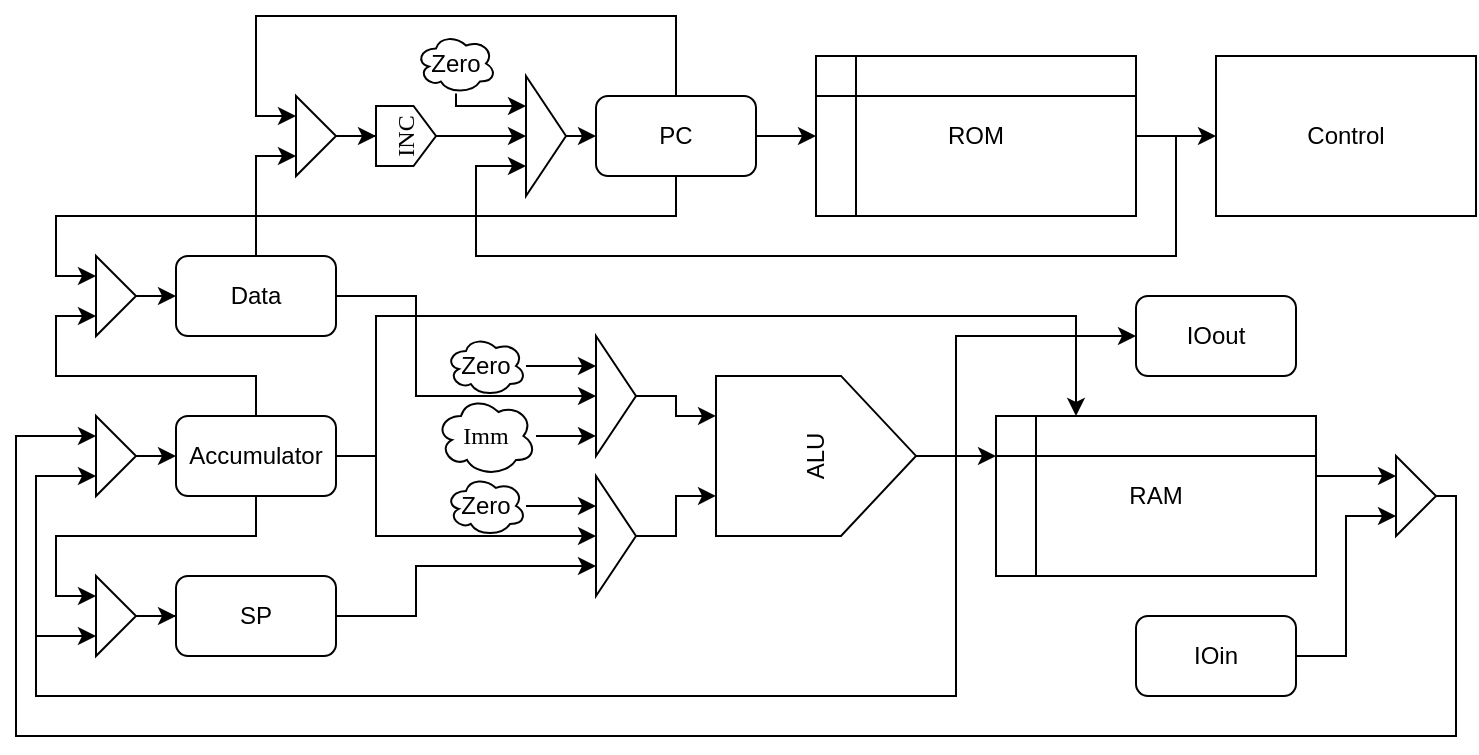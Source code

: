 <mxfile version="20.3.0" type="device"><diagram id="HqV30pevLVmH2TonIe_I" name="Page-1"><mxGraphModel dx="981" dy="597" grid="1" gridSize="10" guides="1" tooltips="1" connect="1" arrows="1" fold="1" page="1" pageScale="1" pageWidth="850" pageHeight="1100" math="0" shadow="0"><root><mxCell id="0"/><mxCell id="1" parent="0"/><mxCell id="752YyuLGHaoO56-gAmcd-1" style="edgeStyle=orthogonalEdgeStyle;rounded=0;orthogonalLoop=1;jettySize=auto;html=1;exitX=0.25;exitY=0;exitDx=0;exitDy=0;entryX=0;entryY=0.75;entryDx=0;entryDy=0;fontFamily=Helvetica;" parent="1" source="752YyuLGHaoO56-gAmcd-5" target="752YyuLGHaoO56-gAmcd-35" edge="1"><mxGeometry relative="1" as="geometry"><Array as="points"><mxPoint x="360" y="280"/><mxPoint x="360" y="260"/><mxPoint x="260" y="260"/><mxPoint x="260" y="230"/></Array></mxGeometry></mxCell><mxCell id="752YyuLGHaoO56-gAmcd-2" style="edgeStyle=orthogonalEdgeStyle;rounded=0;orthogonalLoop=1;jettySize=auto;html=1;exitX=0.5;exitY=1;exitDx=0;exitDy=0;entryX=0;entryY=0.25;entryDx=0;entryDy=0;fontFamily=Helvetica;" parent="1" source="752YyuLGHaoO56-gAmcd-5" target="752YyuLGHaoO56-gAmcd-37" edge="1"><mxGeometry relative="1" as="geometry"><Array as="points"><mxPoint x="360" y="340"/><mxPoint x="260" y="340"/><mxPoint x="260" y="370"/></Array></mxGeometry></mxCell><mxCell id="752YyuLGHaoO56-gAmcd-3" style="edgeStyle=orthogonalEdgeStyle;rounded=0;orthogonalLoop=1;jettySize=auto;html=1;entryX=0;entryY=0.5;entryDx=0;entryDy=0;fontFamily=Helvetica;" parent="1" source="752YyuLGHaoO56-gAmcd-5" target="752YyuLGHaoO56-gAmcd-26" edge="1"><mxGeometry relative="1" as="geometry"><Array as="points"><mxPoint x="420" y="300"/><mxPoint x="420" y="340"/></Array></mxGeometry></mxCell><mxCell id="752YyuLGHaoO56-gAmcd-4" style="edgeStyle=orthogonalEdgeStyle;rounded=0;orthogonalLoop=1;jettySize=auto;html=1;entryX=0.25;entryY=0;entryDx=0;entryDy=0;" parent="1" source="752YyuLGHaoO56-gAmcd-5" target="752YyuLGHaoO56-gAmcd-23" edge="1"><mxGeometry relative="1" as="geometry"><Array as="points"><mxPoint x="420" y="300"/><mxPoint x="420" y="230"/><mxPoint x="770" y="230"/></Array></mxGeometry></mxCell><mxCell id="752YyuLGHaoO56-gAmcd-5" value="&lt;div&gt;Accumulator&lt;/div&gt;" style="rounded=1;whiteSpace=wrap;html=1;" parent="1" vertex="1"><mxGeometry x="320" y="280" width="80" height="40" as="geometry"/></mxCell><mxCell id="752YyuLGHaoO56-gAmcd-6" style="edgeStyle=orthogonalEdgeStyle;rounded=0;orthogonalLoop=1;jettySize=auto;html=1;entryX=0;entryY=0.75;entryDx=0;entryDy=0;fontFamily=Helvetica;" parent="1" source="752YyuLGHaoO56-gAmcd-8" target="752YyuLGHaoO56-gAmcd-30" edge="1"><mxGeometry relative="1" as="geometry"><Array as="points"><mxPoint x="360" y="150"/></Array></mxGeometry></mxCell><mxCell id="7DlXo_2Nm1bmWgX2jeWm-6" style="edgeStyle=orthogonalEdgeStyle;rounded=0;orthogonalLoop=1;jettySize=auto;html=1;entryX=0;entryY=0.5;entryDx=0;entryDy=0;" parent="1" source="752YyuLGHaoO56-gAmcd-8" target="7DlXo_2Nm1bmWgX2jeWm-1" edge="1"><mxGeometry relative="1" as="geometry"><Array as="points"><mxPoint x="440" y="220"/><mxPoint x="440" y="270"/></Array></mxGeometry></mxCell><mxCell id="752YyuLGHaoO56-gAmcd-8" value="Data" style="rounded=1;whiteSpace=wrap;html=1;" parent="1" vertex="1"><mxGeometry x="320" y="200" width="80" height="40" as="geometry"/></mxCell><mxCell id="752YyuLGHaoO56-gAmcd-10" style="edgeStyle=orthogonalEdgeStyle;rounded=0;orthogonalLoop=1;jettySize=auto;html=1;exitX=0.5;exitY=1;exitDx=0;exitDy=0;entryX=0;entryY=0.75;entryDx=0;entryDy=0;" parent="1" source="752YyuLGHaoO56-gAmcd-32" target="NJvLdbLeG6TTsYNzpObJ-4" edge="1"><mxGeometry relative="1" as="geometry"><mxPoint x="687.5" y="299.97" as="sourcePoint"/><mxPoint x="960" y="319.97" as="targetPoint"/><Array as="points"><mxPoint x="710" y="300"/><mxPoint x="710" y="420"/><mxPoint x="250" y="420"/><mxPoint x="250" y="310"/></Array></mxGeometry></mxCell><mxCell id="752YyuLGHaoO56-gAmcd-11" style="edgeStyle=orthogonalEdgeStyle;rounded=0;orthogonalLoop=1;jettySize=auto;html=1;fontFamily=Helvetica;entryX=0;entryY=0.75;entryDx=0;entryDy=0;" parent="1" source="752YyuLGHaoO56-gAmcd-12" target="752YyuLGHaoO56-gAmcd-26" edge="1"><mxGeometry relative="1" as="geometry"><mxPoint x="460" y="330" as="targetPoint"/><Array as="points"><mxPoint x="440" y="380"/><mxPoint x="440" y="355"/></Array></mxGeometry></mxCell><mxCell id="752YyuLGHaoO56-gAmcd-12" value="SP" style="rounded=1;whiteSpace=wrap;html=1;" parent="1" vertex="1"><mxGeometry x="320" y="360" width="80" height="40" as="geometry"/></mxCell><mxCell id="NJvLdbLeG6TTsYNzpObJ-2" style="edgeStyle=orthogonalEdgeStyle;rounded=0;orthogonalLoop=1;jettySize=auto;html=1;entryX=0;entryY=0.75;entryDx=0;entryDy=0;exitX=0.5;exitY=1;exitDx=0;exitDy=0;" edge="1" parent="1" source="752YyuLGHaoO56-gAmcd-32" target="752YyuLGHaoO56-gAmcd-37"><mxGeometry relative="1" as="geometry"><mxPoint x="979.996" y="309.966" as="sourcePoint"/><Array as="points"><mxPoint x="710" y="300"/><mxPoint x="710" y="420"/><mxPoint x="250" y="420"/><mxPoint x="250" y="390"/></Array></mxGeometry></mxCell><mxCell id="752YyuLGHaoO56-gAmcd-15" style="edgeStyle=orthogonalEdgeStyle;rounded=0;orthogonalLoop=1;jettySize=auto;html=1;exitX=1;exitY=0.5;exitDx=0;exitDy=0;entryX=0;entryY=0.5;entryDx=0;entryDy=0;" parent="1" source="752YyuLGHaoO56-gAmcd-17" target="752YyuLGHaoO56-gAmcd-24" edge="1"><mxGeometry relative="1" as="geometry"/></mxCell><mxCell id="752YyuLGHaoO56-gAmcd-16" style="edgeStyle=orthogonalEdgeStyle;rounded=0;orthogonalLoop=1;jettySize=auto;html=1;fontFamily=Times New Roman;entryX=0;entryY=0.75;entryDx=0;entryDy=0;" parent="1" source="752YyuLGHaoO56-gAmcd-17" target="752YyuLGHaoO56-gAmcd-44" edge="1"><mxGeometry relative="1" as="geometry"><Array as="points"><mxPoint x="820" y="140"/><mxPoint x="820" y="200"/><mxPoint x="470" y="200"/><mxPoint x="470" y="155"/></Array><mxPoint x="400" y="170" as="targetPoint"/></mxGeometry></mxCell><mxCell id="752YyuLGHaoO56-gAmcd-17" value="ROM" style="shape=internalStorage;whiteSpace=wrap;html=1;backgroundOutline=1;" parent="1" vertex="1"><mxGeometry x="640" y="100" width="160" height="80" as="geometry"/></mxCell><mxCell id="752YyuLGHaoO56-gAmcd-18" style="edgeStyle=orthogonalEdgeStyle;rounded=0;orthogonalLoop=1;jettySize=auto;html=1;entryX=0;entryY=0.5;entryDx=0;entryDy=0;" parent="1" source="752YyuLGHaoO56-gAmcd-21" target="752YyuLGHaoO56-gAmcd-17" edge="1"><mxGeometry relative="1" as="geometry"/></mxCell><mxCell id="752YyuLGHaoO56-gAmcd-19" style="edgeStyle=orthogonalEdgeStyle;rounded=0;orthogonalLoop=1;jettySize=auto;html=1;entryX=0;entryY=0.25;entryDx=0;entryDy=0;fontFamily=Helvetica;" parent="1" source="752YyuLGHaoO56-gAmcd-21" target="752YyuLGHaoO56-gAmcd-35" edge="1"><mxGeometry relative="1" as="geometry"><Array as="points"><mxPoint x="570" y="180"/><mxPoint x="260" y="180"/><mxPoint x="260" y="210"/></Array></mxGeometry></mxCell><mxCell id="752YyuLGHaoO56-gAmcd-20" style="edgeStyle=orthogonalEdgeStyle;rounded=0;orthogonalLoop=1;jettySize=auto;html=1;entryX=0;entryY=0.25;entryDx=0;entryDy=0;fontFamily=Helvetica;" parent="1" source="752YyuLGHaoO56-gAmcd-21" target="752YyuLGHaoO56-gAmcd-30" edge="1"><mxGeometry relative="1" as="geometry"><Array as="points"><mxPoint x="570" y="80"/><mxPoint x="360" y="80"/><mxPoint x="360" y="130"/></Array></mxGeometry></mxCell><mxCell id="752YyuLGHaoO56-gAmcd-21" value="&lt;div&gt;PC&lt;/div&gt;" style="rounded=1;whiteSpace=wrap;html=1;" parent="1" vertex="1"><mxGeometry x="530" y="120" width="80" height="40" as="geometry"/></mxCell><mxCell id="NJvLdbLeG6TTsYNzpObJ-6" style="edgeStyle=orthogonalEdgeStyle;rounded=0;orthogonalLoop=1;jettySize=auto;html=1;entryX=0;entryY=0.25;entryDx=0;entryDy=0;exitX=1;exitY=0.5;exitDx=0;exitDy=0;" edge="1" parent="1" source="NJvLdbLeG6TTsYNzpObJ-8" target="NJvLdbLeG6TTsYNzpObJ-4"><mxGeometry relative="1" as="geometry"><mxPoint x="950" y="350" as="sourcePoint"/><Array as="points"><mxPoint x="960" y="320"/><mxPoint x="960" y="440"/><mxPoint x="240" y="440"/><mxPoint x="240" y="290"/></Array></mxGeometry></mxCell><mxCell id="NJvLdbLeG6TTsYNzpObJ-10" style="edgeStyle=orthogonalEdgeStyle;rounded=0;orthogonalLoop=1;jettySize=auto;html=1;entryX=0;entryY=0.25;entryDx=0;entryDy=0;" edge="1" parent="1" source="752YyuLGHaoO56-gAmcd-23" target="NJvLdbLeG6TTsYNzpObJ-8"><mxGeometry relative="1" as="geometry"><Array as="points"><mxPoint x="910" y="310"/><mxPoint x="910" y="310"/></Array></mxGeometry></mxCell><mxCell id="752YyuLGHaoO56-gAmcd-23" value="&lt;div&gt;RAM&lt;/div&gt;" style="shape=internalStorage;whiteSpace=wrap;html=1;backgroundOutline=1;" parent="1" vertex="1"><mxGeometry x="730" y="280" width="160" height="80" as="geometry"/></mxCell><mxCell id="752YyuLGHaoO56-gAmcd-24" value="&lt;div&gt;Control&lt;/div&gt;" style="rounded=0;whiteSpace=wrap;html=1;" parent="1" vertex="1"><mxGeometry x="840" y="100" width="130" height="80" as="geometry"/></mxCell><mxCell id="752YyuLGHaoO56-gAmcd-25" style="edgeStyle=orthogonalEdgeStyle;rounded=0;orthogonalLoop=1;jettySize=auto;html=1;exitX=1;exitY=0.5;exitDx=0;exitDy=0;entryX=0.25;entryY=0;entryDx=0;entryDy=0;" parent="1" source="752YyuLGHaoO56-gAmcd-26" target="752YyuLGHaoO56-gAmcd-32" edge="1"><mxGeometry relative="1" as="geometry"><mxPoint x="597.5" y="321.25" as="targetPoint"/><Array as="points"><mxPoint x="570" y="340"/><mxPoint x="570" y="320"/></Array></mxGeometry></mxCell><mxCell id="752YyuLGHaoO56-gAmcd-26" value="" style="triangle;whiteSpace=wrap;html=1;" parent="1" vertex="1"><mxGeometry x="530" y="310" width="20" height="60" as="geometry"/></mxCell><mxCell id="752YyuLGHaoO56-gAmcd-27" style="edgeStyle=orthogonalEdgeStyle;rounded=0;orthogonalLoop=1;jettySize=auto;html=1;exitX=1;exitY=0.5;exitDx=0;exitDy=0;entryX=0;entryY=0.5;entryDx=0;entryDy=0;fontFamily=Times New Roman;" parent="1" source="752YyuLGHaoO56-gAmcd-44" target="752YyuLGHaoO56-gAmcd-21" edge="1"><mxGeometry relative="1" as="geometry"><mxPoint x="510" y="140" as="sourcePoint"/></mxGeometry></mxCell><mxCell id="752YyuLGHaoO56-gAmcd-28" style="edgeStyle=orthogonalEdgeStyle;rounded=0;orthogonalLoop=1;jettySize=auto;html=1;exitX=0.5;exitY=1;exitDx=0;exitDy=0;fontFamily=Times New Roman;entryX=0;entryY=0.5;entryDx=0;entryDy=0;" parent="1" source="752YyuLGHaoO56-gAmcd-33" target="752YyuLGHaoO56-gAmcd-44" edge="1"><mxGeometry relative="1" as="geometry"><mxPoint x="447.5" y="113.75" as="sourcePoint"/><Array as="points"><mxPoint x="460" y="140"/><mxPoint x="460" y="140"/></Array><mxPoint x="430" y="140" as="targetPoint"/></mxGeometry></mxCell><mxCell id="752YyuLGHaoO56-gAmcd-29" style="edgeStyle=orthogonalEdgeStyle;rounded=0;orthogonalLoop=1;jettySize=auto;html=1;fontFamily=Times New Roman;entryX=0.5;entryY=0;entryDx=0;entryDy=0;" parent="1" source="752YyuLGHaoO56-gAmcd-30" target="752YyuLGHaoO56-gAmcd-33" edge="1"><mxGeometry relative="1" as="geometry"><mxPoint x="420" y="113.759" as="targetPoint"/></mxGeometry></mxCell><mxCell id="752YyuLGHaoO56-gAmcd-30" value="" style="triangle;whiteSpace=wrap;html=1;" parent="1" vertex="1"><mxGeometry x="380" y="120" width="20" height="40" as="geometry"/></mxCell><mxCell id="NJvLdbLeG6TTsYNzpObJ-1" style="edgeStyle=orthogonalEdgeStyle;rounded=0;orthogonalLoop=1;jettySize=auto;html=1;entryX=0;entryY=0.25;entryDx=0;entryDy=0;" edge="1" parent="1" source="752YyuLGHaoO56-gAmcd-32" target="752YyuLGHaoO56-gAmcd-23"><mxGeometry relative="1" as="geometry"/></mxCell><mxCell id="NJvLdbLeG6TTsYNzpObJ-7" style="edgeStyle=orthogonalEdgeStyle;rounded=0;orthogonalLoop=1;jettySize=auto;html=1;entryX=0;entryY=0.5;entryDx=0;entryDy=0;" edge="1" parent="1" source="752YyuLGHaoO56-gAmcd-32" target="7DlXo_2Nm1bmWgX2jeWm-7"><mxGeometry relative="1" as="geometry"><Array as="points"><mxPoint x="710" y="300"/><mxPoint x="710" y="240"/></Array></mxGeometry></mxCell><mxCell id="752YyuLGHaoO56-gAmcd-32" value="&lt;font face=&quot;Helvetica&quot;&gt;ALU&lt;/font&gt;" style="shape=offPageConnector;whiteSpace=wrap;html=1;fontFamily=Times New Roman;rotation=-90;" parent="1" vertex="1"><mxGeometry x="600" y="249.97" width="80" height="100" as="geometry"/></mxCell><mxCell id="752YyuLGHaoO56-gAmcd-33" value="&lt;div&gt;INC&lt;/div&gt;" style="shape=offPageConnector;whiteSpace=wrap;html=1;fontFamily=Times New Roman;rotation=-90;" parent="1" vertex="1"><mxGeometry x="420" y="125" width="30" height="30" as="geometry"/></mxCell><mxCell id="752YyuLGHaoO56-gAmcd-34" style="edgeStyle=orthogonalEdgeStyle;rounded=0;orthogonalLoop=1;jettySize=auto;html=1;entryX=0;entryY=0.5;entryDx=0;entryDy=0;fontFamily=Helvetica;" parent="1" source="752YyuLGHaoO56-gAmcd-35" target="752YyuLGHaoO56-gAmcd-8" edge="1"><mxGeometry relative="1" as="geometry"><Array as="points"><mxPoint x="310" y="220"/><mxPoint x="310" y="220"/></Array></mxGeometry></mxCell><mxCell id="752YyuLGHaoO56-gAmcd-35" value="" style="triangle;whiteSpace=wrap;html=1;" parent="1" vertex="1"><mxGeometry x="280" y="200" width="20" height="40" as="geometry"/></mxCell><mxCell id="752YyuLGHaoO56-gAmcd-36" style="edgeStyle=orthogonalEdgeStyle;rounded=0;orthogonalLoop=1;jettySize=auto;html=1;entryX=0;entryY=0.5;entryDx=0;entryDy=0;fontFamily=Helvetica;" parent="1" source="752YyuLGHaoO56-gAmcd-37" target="752YyuLGHaoO56-gAmcd-12" edge="1"><mxGeometry relative="1" as="geometry"/></mxCell><mxCell id="752YyuLGHaoO56-gAmcd-37" value="" style="triangle;whiteSpace=wrap;html=1;" parent="1" vertex="1"><mxGeometry x="280" y="360" width="20" height="40" as="geometry"/></mxCell><mxCell id="7DlXo_2Nm1bmWgX2jeWm-3" style="edgeStyle=orthogonalEdgeStyle;rounded=0;orthogonalLoop=1;jettySize=auto;html=1;entryX=0;entryY=0.833;entryDx=0;entryDy=0;entryPerimeter=0;" parent="1" source="752YyuLGHaoO56-gAmcd-41" target="7DlXo_2Nm1bmWgX2jeWm-1" edge="1"><mxGeometry relative="1" as="geometry"/></mxCell><mxCell id="752YyuLGHaoO56-gAmcd-41" value="&lt;font face=&quot;Times New Roman&quot;&gt;Imm&lt;/font&gt;" style="ellipse;shape=cloud;whiteSpace=wrap;html=1;" parent="1" vertex="1"><mxGeometry x="450" y="270" width="50" height="39.97" as="geometry"/></mxCell><mxCell id="752YyuLGHaoO56-gAmcd-42" style="edgeStyle=orthogonalEdgeStyle;rounded=0;orthogonalLoop=1;jettySize=auto;html=1;entryX=0;entryY=0.25;entryDx=0;entryDy=0;fontFamily=Helvetica;" parent="1" source="752YyuLGHaoO56-gAmcd-43" target="752YyuLGHaoO56-gAmcd-26" edge="1"><mxGeometry relative="1" as="geometry"/></mxCell><mxCell id="752YyuLGHaoO56-gAmcd-43" value="&lt;div&gt;Zero&lt;/div&gt;" style="ellipse;shape=cloud;whiteSpace=wrap;html=1;fontFamily=Helvetica;" parent="1" vertex="1"><mxGeometry x="455" y="309.97" width="40" height="30" as="geometry"/></mxCell><mxCell id="752YyuLGHaoO56-gAmcd-44" value="" style="triangle;whiteSpace=wrap;html=1;" parent="1" vertex="1"><mxGeometry x="495" y="110.0" width="20" height="60" as="geometry"/></mxCell><mxCell id="752YyuLGHaoO56-gAmcd-45" style="edgeStyle=orthogonalEdgeStyle;rounded=0;orthogonalLoop=1;jettySize=auto;html=1;entryX=0;entryY=0.25;entryDx=0;entryDy=0;fontFamily=Helvetica;" parent="1" source="752YyuLGHaoO56-gAmcd-46" target="752YyuLGHaoO56-gAmcd-44" edge="1"><mxGeometry relative="1" as="geometry"><Array as="points"><mxPoint x="460" y="125"/></Array></mxGeometry></mxCell><mxCell id="752YyuLGHaoO56-gAmcd-46" value="&lt;div&gt;Zero&lt;/div&gt;" style="ellipse;shape=cloud;whiteSpace=wrap;html=1;fontFamily=Helvetica;" parent="1" vertex="1"><mxGeometry x="440" y="88.75" width="40" height="30" as="geometry"/></mxCell><mxCell id="752YyuLGHaoO56-gAmcd-49" style="edgeStyle=orthogonalEdgeStyle;rounded=0;orthogonalLoop=1;jettySize=auto;html=1;entryX=0;entryY=0.5;entryDx=0;entryDy=0;" parent="1" target="752YyuLGHaoO56-gAmcd-5" edge="1"><mxGeometry relative="1" as="geometry"><mxPoint x="299.97" y="300" as="sourcePoint"/></mxGeometry></mxCell><mxCell id="7DlXo_2Nm1bmWgX2jeWm-2" style="edgeStyle=orthogonalEdgeStyle;rounded=0;orthogonalLoop=1;jettySize=auto;html=1;entryX=0.75;entryY=0;entryDx=0;entryDy=0;" parent="1" source="7DlXo_2Nm1bmWgX2jeWm-1" target="752YyuLGHaoO56-gAmcd-32" edge="1"><mxGeometry relative="1" as="geometry"/></mxCell><mxCell id="7DlXo_2Nm1bmWgX2jeWm-1" value="" style="triangle;whiteSpace=wrap;html=1;" parent="1" vertex="1"><mxGeometry x="530" y="240" width="20" height="60" as="geometry"/></mxCell><mxCell id="7DlXo_2Nm1bmWgX2jeWm-5" style="edgeStyle=orthogonalEdgeStyle;rounded=0;orthogonalLoop=1;jettySize=auto;html=1;entryX=0;entryY=0.25;entryDx=0;entryDy=0;" parent="1" source="7DlXo_2Nm1bmWgX2jeWm-4" target="7DlXo_2Nm1bmWgX2jeWm-1" edge="1"><mxGeometry relative="1" as="geometry"/></mxCell><mxCell id="7DlXo_2Nm1bmWgX2jeWm-4" value="&lt;div&gt;Zero&lt;/div&gt;" style="ellipse;shape=cloud;whiteSpace=wrap;html=1;fontFamily=Helvetica;" parent="1" vertex="1"><mxGeometry x="455" y="240.0" width="40" height="30" as="geometry"/></mxCell><mxCell id="7DlXo_2Nm1bmWgX2jeWm-7" value="&lt;div&gt;IOout&lt;/div&gt;" style="rounded=1;whiteSpace=wrap;html=1;" parent="1" vertex="1"><mxGeometry x="800" y="220.0" width="80" height="40" as="geometry"/></mxCell><mxCell id="NJvLdbLeG6TTsYNzpObJ-9" style="edgeStyle=orthogonalEdgeStyle;rounded=0;orthogonalLoop=1;jettySize=auto;html=1;entryX=0;entryY=0.75;entryDx=0;entryDy=0;" edge="1" parent="1" source="NJvLdbLeG6TTsYNzpObJ-3" target="NJvLdbLeG6TTsYNzpObJ-8"><mxGeometry relative="1" as="geometry"/></mxCell><mxCell id="NJvLdbLeG6TTsYNzpObJ-3" value="IOin" style="rounded=1;whiteSpace=wrap;html=1;" vertex="1" parent="1"><mxGeometry x="800" y="380" width="80" height="40" as="geometry"/></mxCell><mxCell id="NJvLdbLeG6TTsYNzpObJ-4" value="" style="triangle;whiteSpace=wrap;html=1;" vertex="1" parent="1"><mxGeometry x="280" y="280" width="20" height="40" as="geometry"/></mxCell><mxCell id="NJvLdbLeG6TTsYNzpObJ-8" value="" style="triangle;whiteSpace=wrap;html=1;" vertex="1" parent="1"><mxGeometry x="930" y="300" width="20" height="40" as="geometry"/></mxCell></root></mxGraphModel></diagram></mxfile>